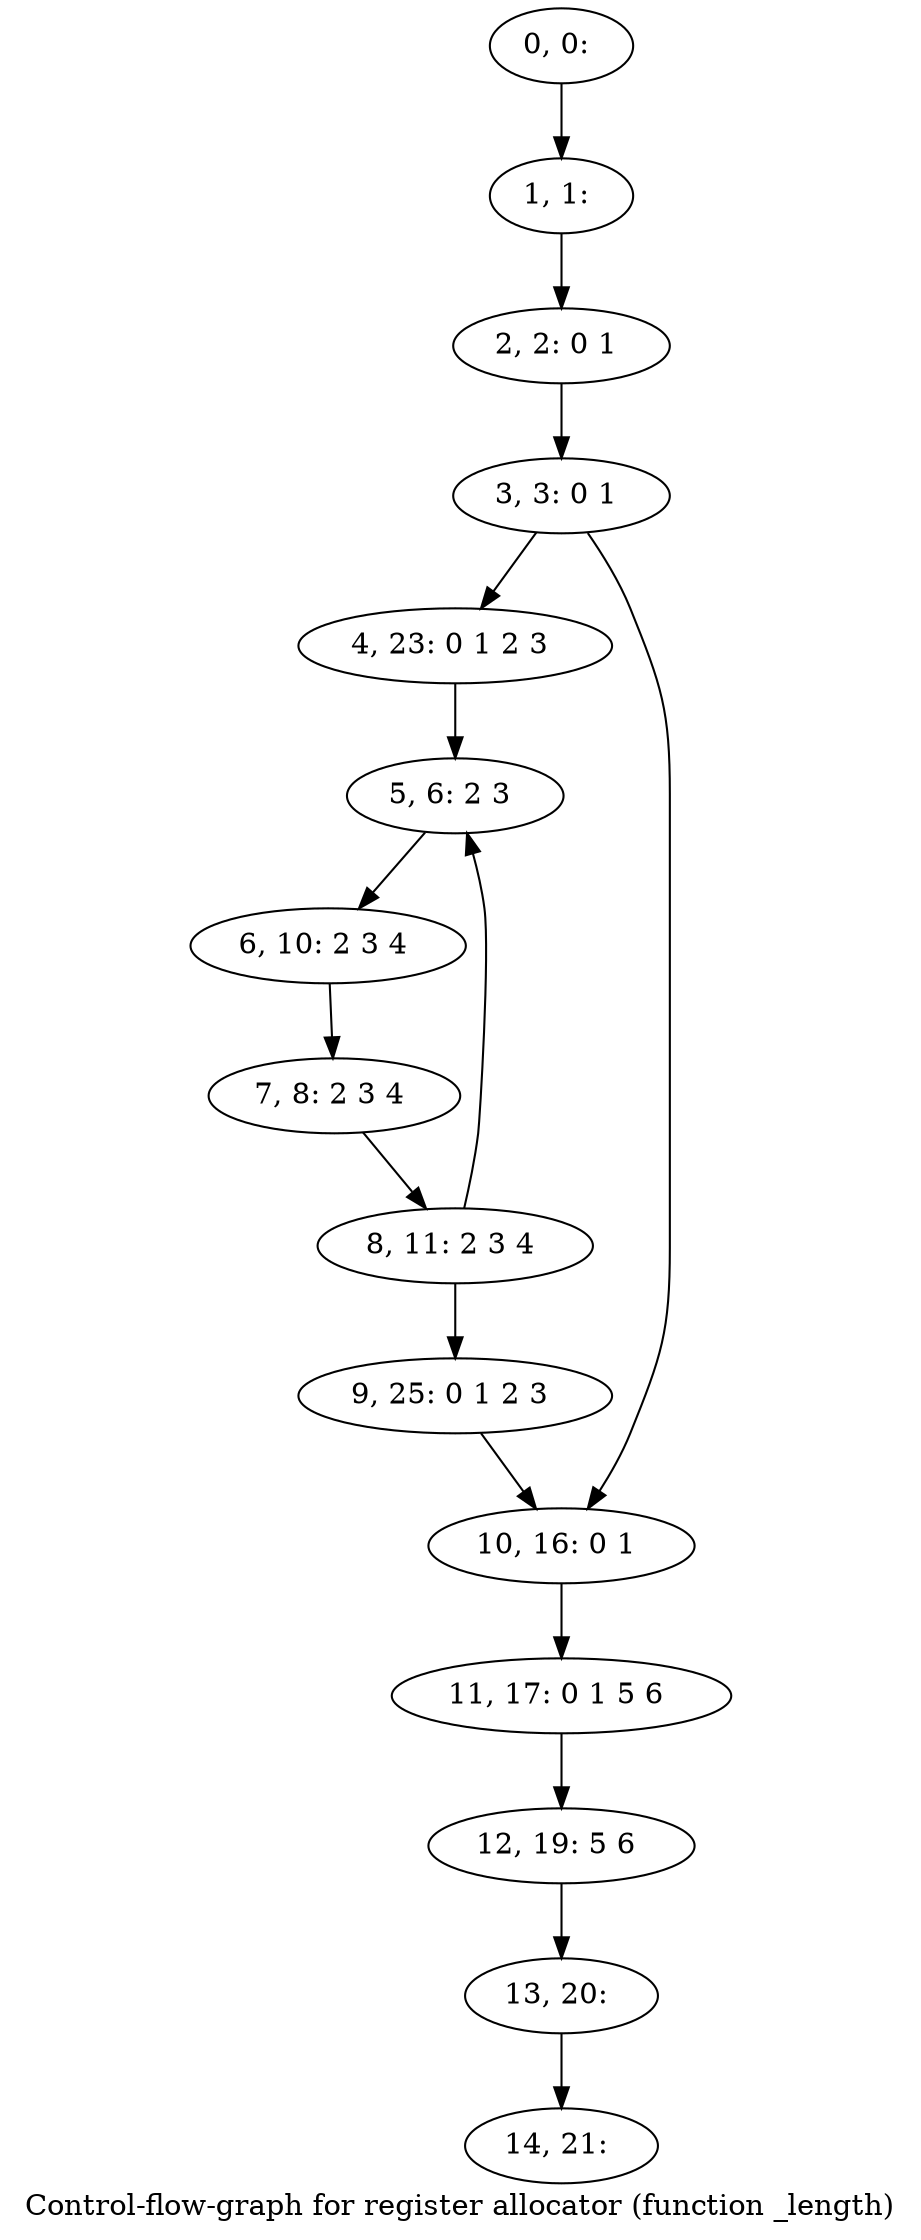 digraph G {
graph [label="Control-flow-graph for register allocator (function _length)"]
0[label="0, 0: "];
1[label="1, 1: "];
2[label="2, 2: 0 1 "];
3[label="3, 3: 0 1 "];
4[label="4, 23: 0 1 2 3 "];
5[label="5, 6: 2 3 "];
6[label="6, 10: 2 3 4 "];
7[label="7, 8: 2 3 4 "];
8[label="8, 11: 2 3 4 "];
9[label="9, 25: 0 1 2 3 "];
10[label="10, 16: 0 1 "];
11[label="11, 17: 0 1 5 6 "];
12[label="12, 19: 5 6 "];
13[label="13, 20: "];
14[label="14, 21: "];
0->1 ;
1->2 ;
2->3 ;
3->4 ;
3->10 ;
4->5 ;
5->6 ;
6->7 ;
7->8 ;
8->9 ;
8->5 ;
9->10 ;
10->11 ;
11->12 ;
12->13 ;
13->14 ;
}
